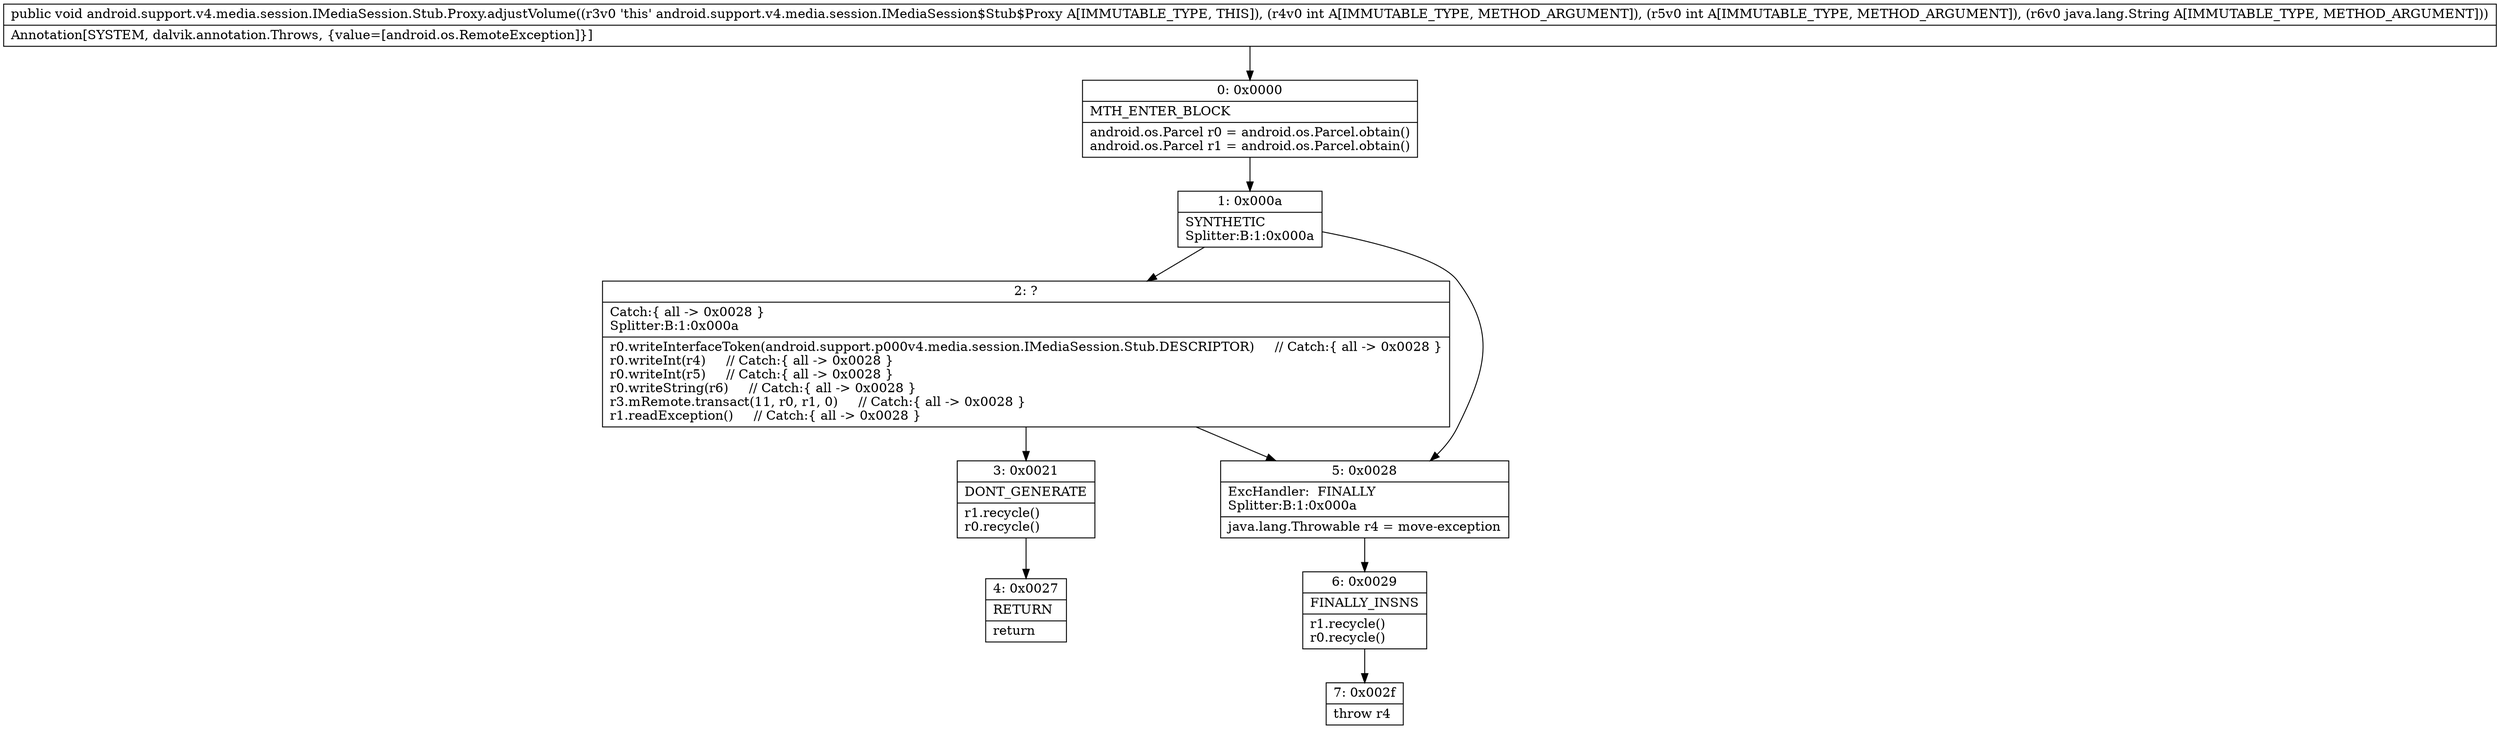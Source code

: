 digraph "CFG forandroid.support.v4.media.session.IMediaSession.Stub.Proxy.adjustVolume(IILjava\/lang\/String;)V" {
Node_0 [shape=record,label="{0\:\ 0x0000|MTH_ENTER_BLOCK\l|android.os.Parcel r0 = android.os.Parcel.obtain()\landroid.os.Parcel r1 = android.os.Parcel.obtain()\l}"];
Node_1 [shape=record,label="{1\:\ 0x000a|SYNTHETIC\lSplitter:B:1:0x000a\l}"];
Node_2 [shape=record,label="{2\:\ ?|Catch:\{ all \-\> 0x0028 \}\lSplitter:B:1:0x000a\l|r0.writeInterfaceToken(android.support.p000v4.media.session.IMediaSession.Stub.DESCRIPTOR)     \/\/ Catch:\{ all \-\> 0x0028 \}\lr0.writeInt(r4)     \/\/ Catch:\{ all \-\> 0x0028 \}\lr0.writeInt(r5)     \/\/ Catch:\{ all \-\> 0x0028 \}\lr0.writeString(r6)     \/\/ Catch:\{ all \-\> 0x0028 \}\lr3.mRemote.transact(11, r0, r1, 0)     \/\/ Catch:\{ all \-\> 0x0028 \}\lr1.readException()     \/\/ Catch:\{ all \-\> 0x0028 \}\l}"];
Node_3 [shape=record,label="{3\:\ 0x0021|DONT_GENERATE\l|r1.recycle()\lr0.recycle()\l}"];
Node_4 [shape=record,label="{4\:\ 0x0027|RETURN\l|return\l}"];
Node_5 [shape=record,label="{5\:\ 0x0028|ExcHandler:  FINALLY\lSplitter:B:1:0x000a\l|java.lang.Throwable r4 = move\-exception\l}"];
Node_6 [shape=record,label="{6\:\ 0x0029|FINALLY_INSNS\l|r1.recycle()\lr0.recycle()\l}"];
Node_7 [shape=record,label="{7\:\ 0x002f|throw r4\l}"];
MethodNode[shape=record,label="{public void android.support.v4.media.session.IMediaSession.Stub.Proxy.adjustVolume((r3v0 'this' android.support.v4.media.session.IMediaSession$Stub$Proxy A[IMMUTABLE_TYPE, THIS]), (r4v0 int A[IMMUTABLE_TYPE, METHOD_ARGUMENT]), (r5v0 int A[IMMUTABLE_TYPE, METHOD_ARGUMENT]), (r6v0 java.lang.String A[IMMUTABLE_TYPE, METHOD_ARGUMENT]))  | Annotation[SYSTEM, dalvik.annotation.Throws, \{value=[android.os.RemoteException]\}]\l}"];
MethodNode -> Node_0;
Node_0 -> Node_1;
Node_1 -> Node_2;
Node_1 -> Node_5;
Node_2 -> Node_3;
Node_2 -> Node_5;
Node_3 -> Node_4;
Node_5 -> Node_6;
Node_6 -> Node_7;
}

